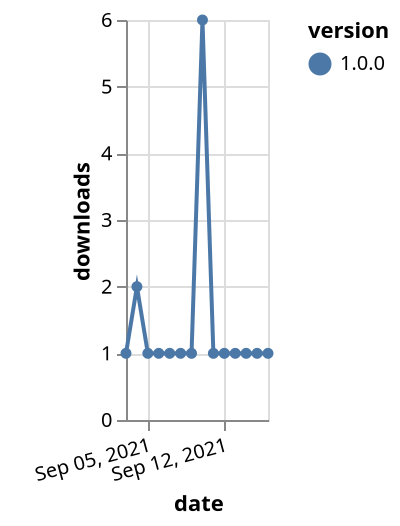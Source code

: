 {"$schema": "https://vega.github.io/schema/vega-lite/v5.json", "description": "A simple bar chart with embedded data.", "data": {"values": [{"date": "2021-09-03", "total": 416, "delta": 1, "version": "1.0.0"}, {"date": "2021-09-04", "total": 418, "delta": 2, "version": "1.0.0"}, {"date": "2021-09-05", "total": 419, "delta": 1, "version": "1.0.0"}, {"date": "2021-09-06", "total": 420, "delta": 1, "version": "1.0.0"}, {"date": "2021-09-07", "total": 421, "delta": 1, "version": "1.0.0"}, {"date": "2021-09-08", "total": 422, "delta": 1, "version": "1.0.0"}, {"date": "2021-09-09", "total": 423, "delta": 1, "version": "1.0.0"}, {"date": "2021-09-10", "total": 429, "delta": 6, "version": "1.0.0"}, {"date": "2021-09-11", "total": 430, "delta": 1, "version": "1.0.0"}, {"date": "2021-09-12", "total": 431, "delta": 1, "version": "1.0.0"}, {"date": "2021-09-13", "total": 432, "delta": 1, "version": "1.0.0"}, {"date": "2021-09-14", "total": 433, "delta": 1, "version": "1.0.0"}, {"date": "2021-09-15", "total": 434, "delta": 1, "version": "1.0.0"}, {"date": "2021-09-16", "total": 435, "delta": 1, "version": "1.0.0"}]}, "width": "container", "mark": {"type": "line", "point": {"filled": true}}, "encoding": {"x": {"field": "date", "type": "temporal", "timeUnit": "yearmonthdate", "title": "date", "axis": {"labelAngle": -15}}, "y": {"field": "delta", "type": "quantitative", "title": "downloads"}, "color": {"field": "version", "type": "nominal"}, "tooltip": {"field": "delta"}}}